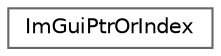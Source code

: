 digraph "Gráfico de jerarquía de clases"
{
 // LATEX_PDF_SIZE
  bgcolor="transparent";
  edge [fontname=Helvetica,fontsize=10,labelfontname=Helvetica,labelfontsize=10];
  node [fontname=Helvetica,fontsize=10,shape=box,height=0.2,width=0.4];
  rankdir="LR";
  Node0 [id="Node000000",label="ImGuiPtrOrIndex",height=0.2,width=0.4,color="grey40", fillcolor="white", style="filled",URL="$struct_im_gui_ptr_or_index.html",tooltip=" "];
}

